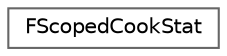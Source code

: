 digraph "Graphical Class Hierarchy"
{
 // INTERACTIVE_SVG=YES
 // LATEX_PDF_SIZE
  bgcolor="transparent";
  edge [fontname=Helvetica,fontsize=10,labelfontname=Helvetica,labelfontsize=10];
  node [fontname=Helvetica,fontsize=10,shape=box,height=0.2,width=0.4];
  rankdir="LR";
  Node0 [id="Node000000",label="FScopedCookStat",height=0.2,width=0.4,color="grey40", fillcolor="white", style="filled",URL="$d5/d64/structFScopedCookStat.html",tooltip=" "];
}
